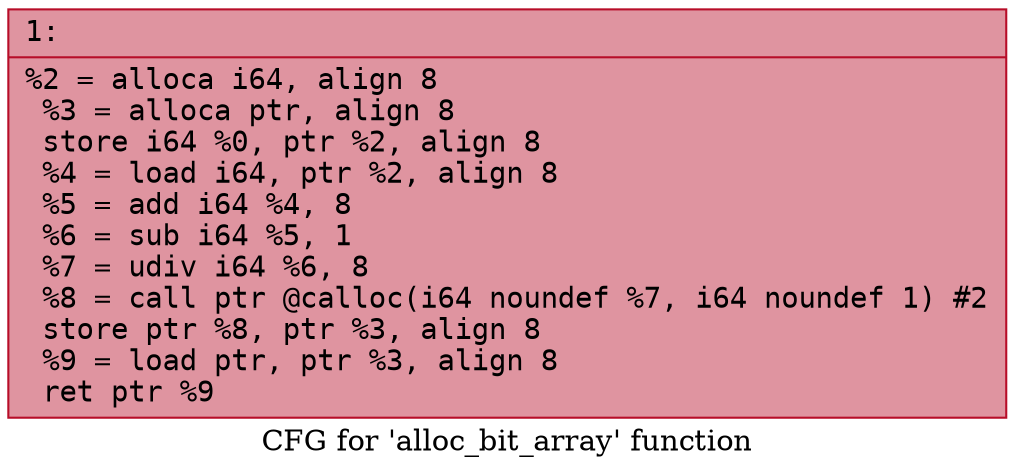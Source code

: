 digraph "CFG for 'alloc_bit_array' function" {
	label="CFG for 'alloc_bit_array' function";

	Node0x600002e31f90 [shape=record,color="#b70d28ff", style=filled, fillcolor="#b70d2870" fontname="Courier",label="{1:\l|  %2 = alloca i64, align 8\l  %3 = alloca ptr, align 8\l  store i64 %0, ptr %2, align 8\l  %4 = load i64, ptr %2, align 8\l  %5 = add i64 %4, 8\l  %6 = sub i64 %5, 1\l  %7 = udiv i64 %6, 8\l  %8 = call ptr @calloc(i64 noundef %7, i64 noundef 1) #2\l  store ptr %8, ptr %3, align 8\l  %9 = load ptr, ptr %3, align 8\l  ret ptr %9\l}"];
}
